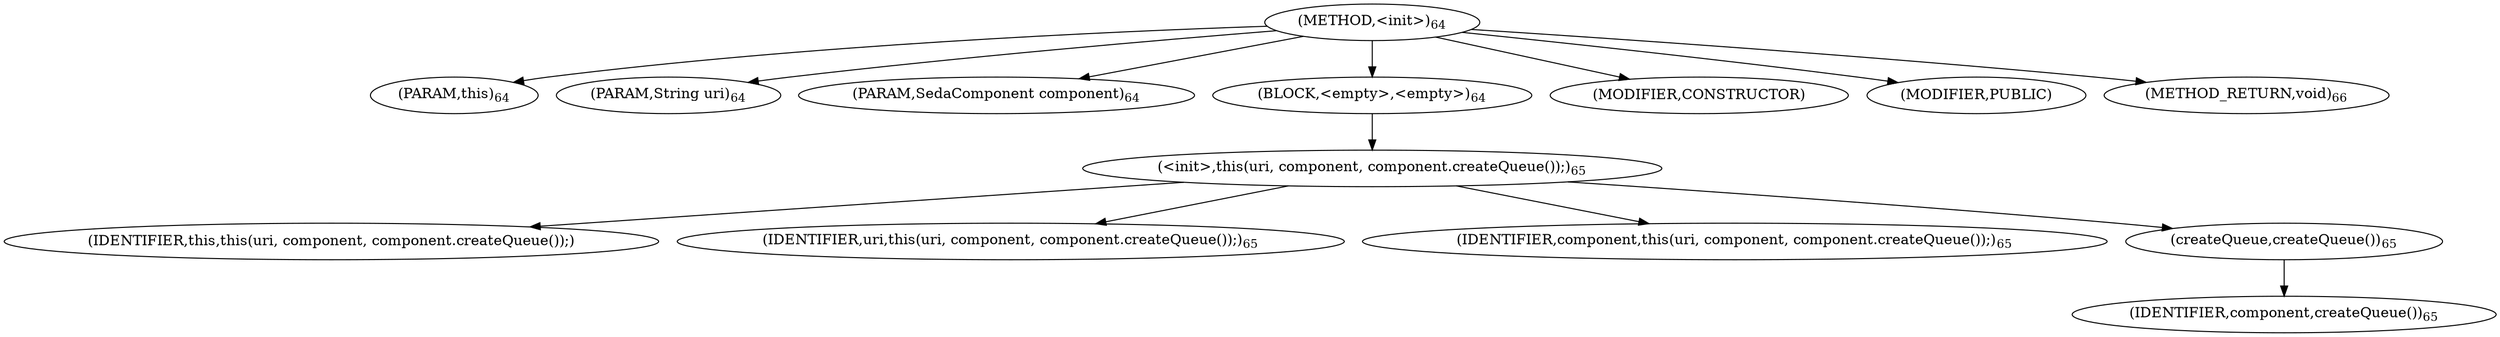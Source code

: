 digraph "&lt;init&gt;" {  
"81" [label = <(METHOD,&lt;init&gt;)<SUB>64</SUB>> ]
"12" [label = <(PARAM,this)<SUB>64</SUB>> ]
"82" [label = <(PARAM,String uri)<SUB>64</SUB>> ]
"83" [label = <(PARAM,SedaComponent component)<SUB>64</SUB>> ]
"84" [label = <(BLOCK,&lt;empty&gt;,&lt;empty&gt;)<SUB>64</SUB>> ]
"85" [label = <(&lt;init&gt;,this(uri, component, component.createQueue());)<SUB>65</SUB>> ]
"11" [label = <(IDENTIFIER,this,this(uri, component, component.createQueue());)> ]
"86" [label = <(IDENTIFIER,uri,this(uri, component, component.createQueue());)<SUB>65</SUB>> ]
"87" [label = <(IDENTIFIER,component,this(uri, component, component.createQueue());)<SUB>65</SUB>> ]
"88" [label = <(createQueue,createQueue())<SUB>65</SUB>> ]
"89" [label = <(IDENTIFIER,component,createQueue())<SUB>65</SUB>> ]
"90" [label = <(MODIFIER,CONSTRUCTOR)> ]
"91" [label = <(MODIFIER,PUBLIC)> ]
"92" [label = <(METHOD_RETURN,void)<SUB>66</SUB>> ]
  "81" -> "12" 
  "81" -> "82" 
  "81" -> "83" 
  "81" -> "84" 
  "81" -> "90" 
  "81" -> "91" 
  "81" -> "92" 
  "84" -> "85" 
  "85" -> "11" 
  "85" -> "86" 
  "85" -> "87" 
  "85" -> "88" 
  "88" -> "89" 
}
